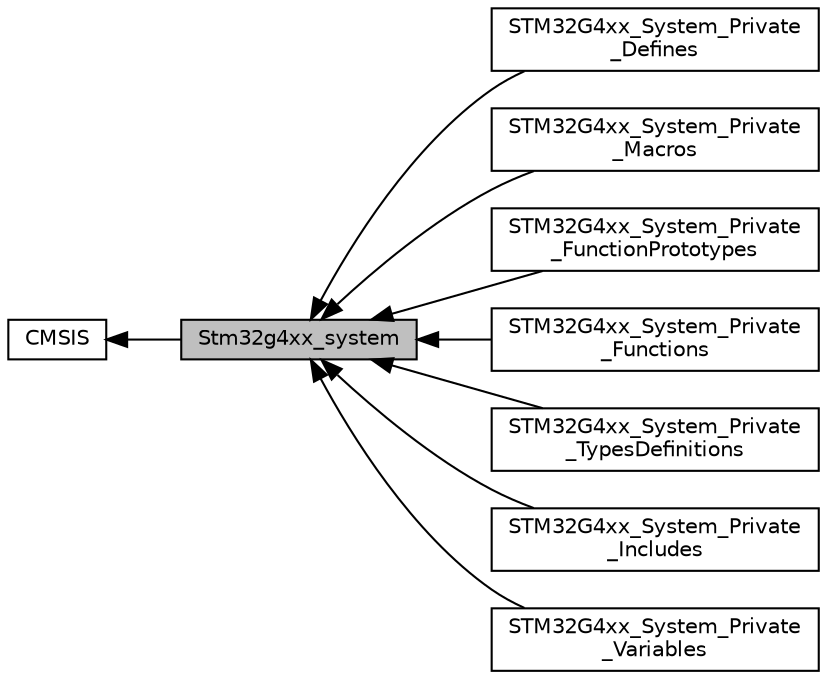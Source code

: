 digraph "Stm32g4xx_system"
{
  edge [fontname="Helvetica",fontsize="10",labelfontname="Helvetica",labelfontsize="10"];
  node [fontname="Helvetica",fontsize="10",shape=box];
  rankdir=LR;
  Node5 [label="STM32G4xx_System_Private\l_Defines",height=0.2,width=0.4,color="black", fillcolor="white", style="filled",URL="$group__STM32G4xx__System__Private__Defines.html",tooltip=" "];
  Node6 [label="STM32G4xx_System_Private\l_Macros",height=0.2,width=0.4,color="black", fillcolor="white", style="filled",URL="$group__STM32G4xx__System__Private__Macros.html",tooltip=" "];
  Node8 [label="STM32G4xx_System_Private\l_FunctionPrototypes",height=0.2,width=0.4,color="black", fillcolor="white", style="filled",URL="$group__STM32G4xx__System__Private__FunctionPrototypes.html",tooltip=" "];
  Node9 [label="STM32G4xx_System_Private\l_Functions",height=0.2,width=0.4,color="black", fillcolor="white", style="filled",URL="$group__STM32G4xx__System__Private__Functions.html",tooltip=" "];
  Node1 [label="Stm32g4xx_system",height=0.2,width=0.4,color="black", fillcolor="grey75", style="filled", fontcolor="black",tooltip=" "];
  Node4 [label="STM32G4xx_System_Private\l_TypesDefinitions",height=0.2,width=0.4,color="black", fillcolor="white", style="filled",URL="$group__STM32G4xx__System__Private__TypesDefinitions.html",tooltip=" "];
  Node3 [label="STM32G4xx_System_Private\l_Includes",height=0.2,width=0.4,color="black", fillcolor="white", style="filled",URL="$group__STM32G4xx__System__Private__Includes.html",tooltip=" "];
  Node2 [label="CMSIS",height=0.2,width=0.4,color="black", fillcolor="white", style="filled",URL="$group__CMSIS.html",tooltip=" "];
  Node7 [label="STM32G4xx_System_Private\l_Variables",height=0.2,width=0.4,color="black", fillcolor="white", style="filled",URL="$group__STM32G4xx__System__Private__Variables.html",tooltip=" "];
  Node2->Node1 [shape=plaintext, dir="back", style="solid"];
  Node1->Node3 [shape=plaintext, dir="back", style="solid"];
  Node1->Node4 [shape=plaintext, dir="back", style="solid"];
  Node1->Node5 [shape=plaintext, dir="back", style="solid"];
  Node1->Node6 [shape=plaintext, dir="back", style="solid"];
  Node1->Node7 [shape=plaintext, dir="back", style="solid"];
  Node1->Node8 [shape=plaintext, dir="back", style="solid"];
  Node1->Node9 [shape=plaintext, dir="back", style="solid"];
}
